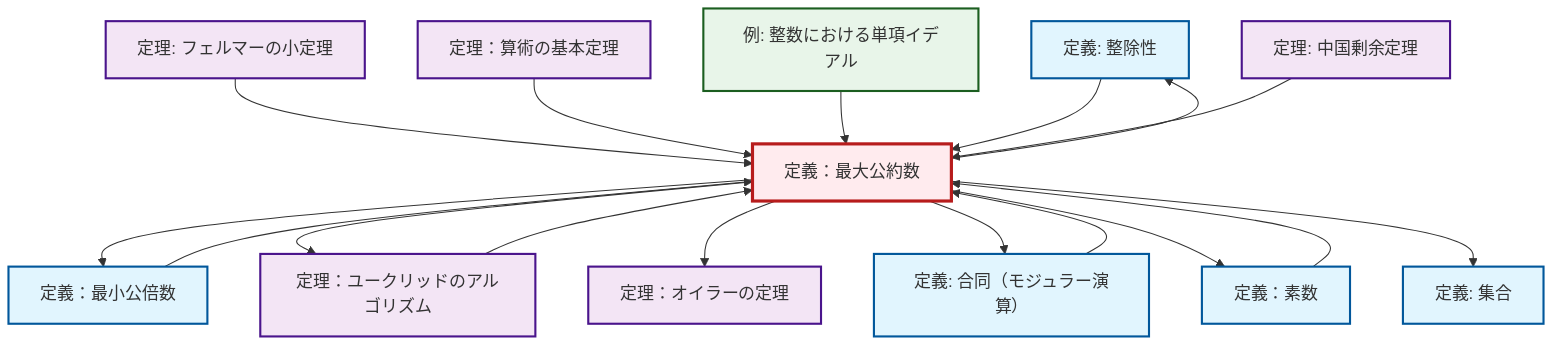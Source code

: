 graph TD
    classDef definition fill:#e1f5fe,stroke:#01579b,stroke-width:2px
    classDef theorem fill:#f3e5f5,stroke:#4a148c,stroke-width:2px
    classDef axiom fill:#fff3e0,stroke:#e65100,stroke-width:2px
    classDef example fill:#e8f5e9,stroke:#1b5e20,stroke-width:2px
    classDef current fill:#ffebee,stroke:#b71c1c,stroke-width:3px
    def-divisibility["定義: 整除性"]:::definition
    def-congruence["定義: 合同（モジュラー演算）"]:::definition
    def-prime["定義：素数"]:::definition
    thm-chinese-remainder["定理: 中国剰余定理"]:::theorem
    thm-fermat-little["定理: フェルマーの小定理"]:::theorem
    thm-fundamental-arithmetic["定理：算術の基本定理"]:::theorem
    def-lcm["定義：最小公倍数"]:::definition
    def-set["定義: 集合"]:::definition
    thm-euclidean-algorithm["定理：ユークリッドのアルゴリズム"]:::theorem
    ex-principal-ideal["例: 整数における単項イデアル"]:::example
    def-gcd["定義：最大公約数"]:::definition
    thm-euler["定理：オイラーの定理"]:::theorem
    thm-fermat-little --> def-gcd
    def-gcd --> def-lcm
    def-gcd --> def-divisibility
    thm-fundamental-arithmetic --> def-gcd
    def-prime --> def-gcd
    ex-principal-ideal --> def-gcd
    def-gcd --> thm-euclidean-algorithm
    def-gcd --> thm-euler
    def-gcd --> def-congruence
    def-divisibility --> def-gcd
    def-gcd --> def-prime
    def-lcm --> def-gcd
    def-gcd --> def-set
    thm-chinese-remainder --> def-gcd
    def-congruence --> def-gcd
    thm-euclidean-algorithm --> def-gcd
    class def-gcd current